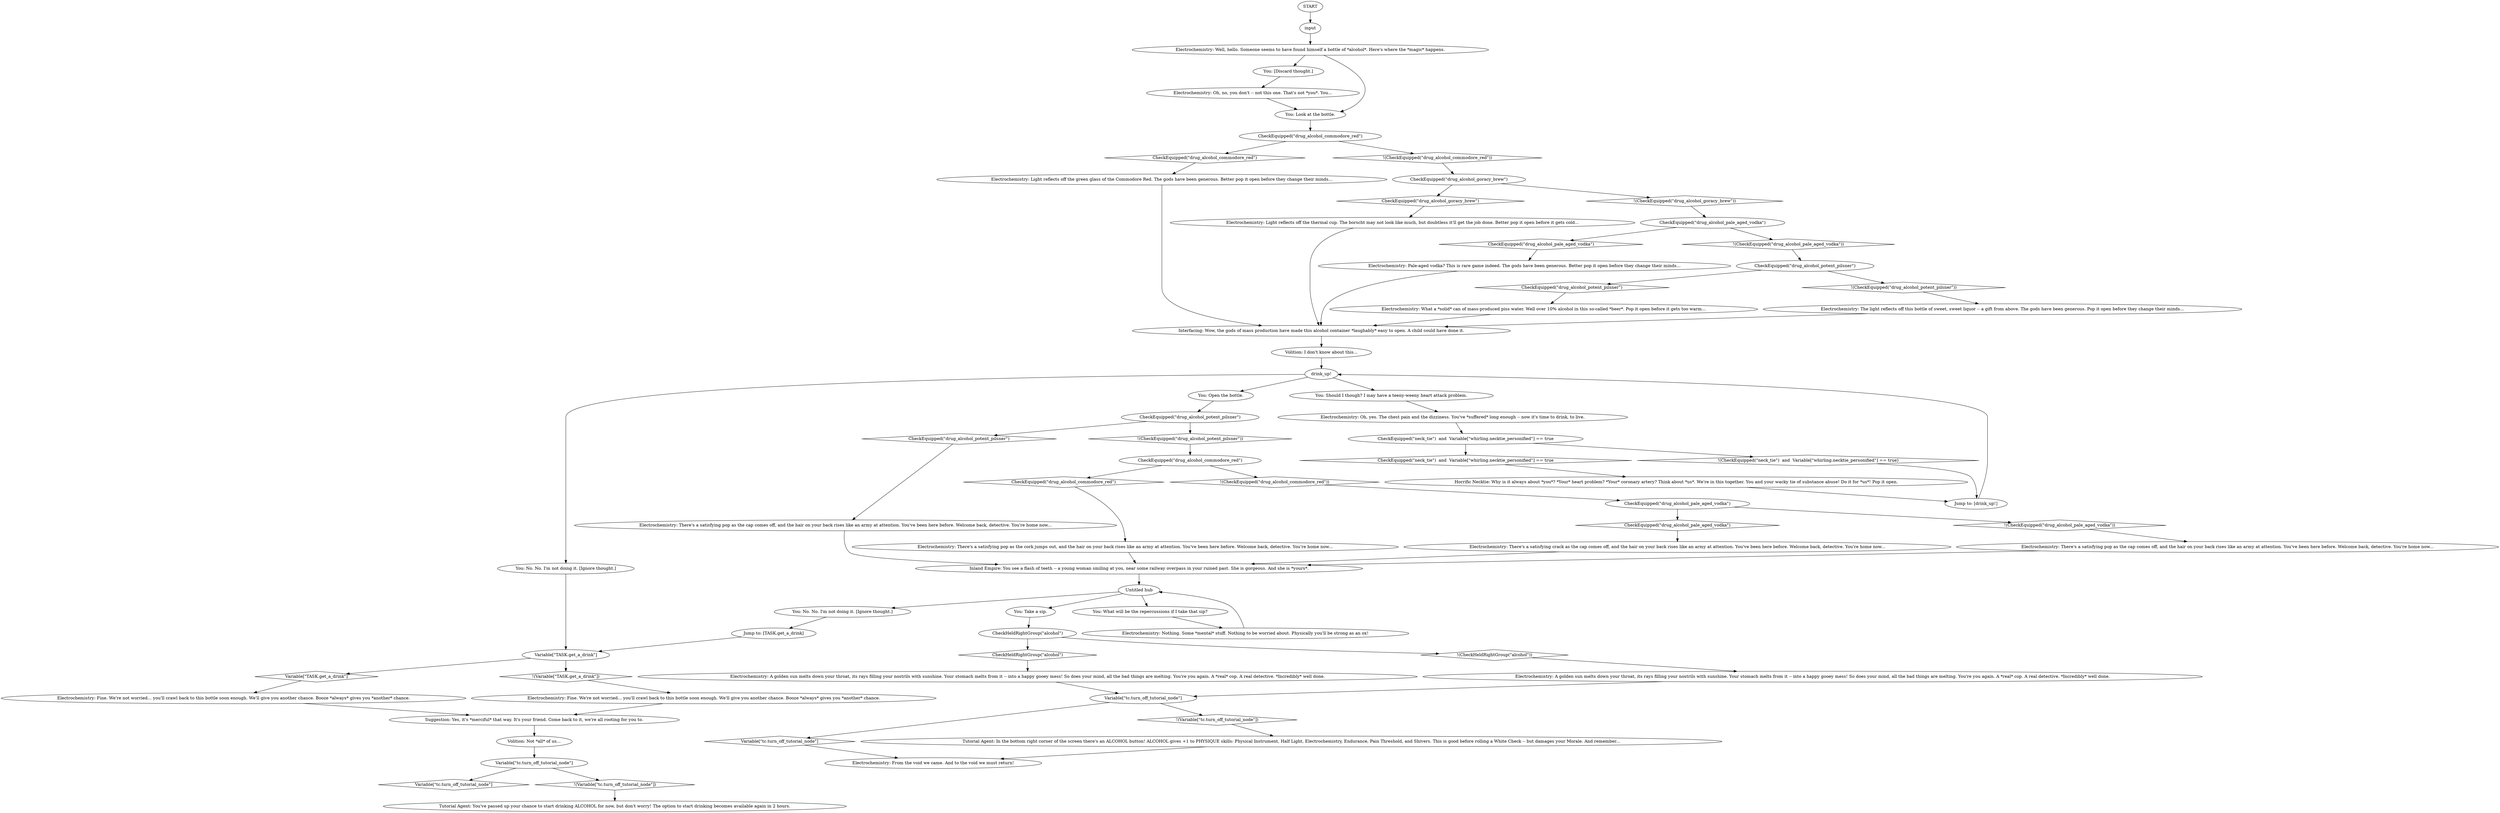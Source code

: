 # INITIATION / ALCOHOL HABIT
# A thought for becoming an alcoholic.
# ==================================================
digraph G {
	  0 [label="START"];
	  1 [label="input"];
	  2 [label="You: Take a sip."];
	  3 [label="Electrochemistry: Oh, yes. The chest pain and the dizziness. You've *suffered* long enough -- now it's time to drink, to live."];
	  4 [label="Electrochemistry: There's a satisfying pop as the cap comes off, and the hair on your back rises like an army at attention. You've been here before. Welcome back, detective. You're home now..."];
	  5 [label="CheckEquipped(\"drug_alcohol_potent_pilsner\")"];
	  6 [label="CheckEquipped(\"drug_alcohol_potent_pilsner\")", shape=diamond];
	  7 [label="!(CheckEquipped(\"drug_alcohol_potent_pilsner\"))", shape=diamond];
	  8 [label="Electrochemistry: Oh, no, you don't -- not this one. That's not *you*. You..."];
	  9 [label="Untitled hub"];
	  10 [label="Electrochemistry: From the void we came. And to the void we must return!"];
	  11 [label="CheckEquipped(\"drug_alcohol_pale_aged_vodka\")"];
	  12 [label="CheckEquipped(\"drug_alcohol_pale_aged_vodka\")", shape=diamond];
	  13 [label="!(CheckEquipped(\"drug_alcohol_pale_aged_vodka\"))", shape=diamond];
	  14 [label="Electrochemistry: Light reflects off the green glass of the Commodore Red. The gods have been generous. Better pop it open before they change their minds..."];
	  15 [label="Variable[\"TASK.get_a_drink\"]"];
	  16 [label="Variable[\"TASK.get_a_drink\"]", shape=diamond];
	  17 [label="!(Variable[\"TASK.get_a_drink\"])", shape=diamond];
	  18 [label="Tutorial Agent: You've passed up your chance to start drinking ALCOHOL for now, but don't worry! The option to start drinking becomes available again in 2 hours."];
	  19 [label="You: No. No. I'm not doing it. [Ignore thought.]"];
	  20 [label="CheckEquipped(\"drug_alcohol_potent_pilsner\")"];
	  21 [label="CheckEquipped(\"drug_alcohol_potent_pilsner\")", shape=diamond];
	  22 [label="!(CheckEquipped(\"drug_alcohol_potent_pilsner\"))", shape=diamond];
	  23 [label="Electrochemistry: There's a satisfying crack as the cap comes off, and the hair on your back rises like an army at attention. You've been here before. Welcome back, detective. You're home now..."];
	  24 [label="Jump to: [TASK.get_a_drink]"];
	  25 [label="You: Open the bottle."];
	  26 [label="CheckEquipped(\"neck_tie\")  and  Variable[\"whirling.necktie_personified\"] == true"];
	  27 [label="CheckEquipped(\"neck_tie\")  and  Variable[\"whirling.necktie_personified\"] == true", shape=diamond];
	  28 [label="!(CheckEquipped(\"neck_tie\")  and  Variable[\"whirling.necktie_personified\"] == true)", shape=diamond];
	  29 [label="Electrochemistry: There's a satisfying pop as the cork jumps out, and the hair on your back rises like an army at attention. You've been here before. Welcome back, detective. You're home now..."];
	  30 [label="Electrochemistry: What a *solid* can of mass-produced piss water. Well over 10% alcohol in this so-called *beer*. Pop it open before it gets too warm..."];
	  31 [label="You: [Discard thought.]"];
	  33 [label="Electrochemistry: Fine. We're not worried... you'll crawl back to this bottle soon enough. We'll give you another chance. Booze *always* gives you *another* chance."];
	  34 [label="You: No. No. I'm not doing it. [Ignore thought.]"];
	  35 [label="CheckEquipped(\"drug_alcohol_commodore_red\")"];
	  36 [label="CheckEquipped(\"drug_alcohol_commodore_red\")", shape=diamond];
	  37 [label="!(CheckEquipped(\"drug_alcohol_commodore_red\"))", shape=diamond];
	  38 [label="drink_up!"];
	  39 [label="Jump to: [drink_up!]"];
	  40 [label="Tutorial Agent: In the bottom right corner of the screen there's an ALCOHOL button! ALCOHOL gives +1 to PHYSIQUE skills: Physical Instrument, Half Light, Electrochemistry, Endurance, Pain Threshold, and Shivers. This is good before rolling a White Check -- but damages your Morale. And remember..."];
	  41 [label="Electrochemistry: Well, hello. Someone seems to have found himself a bottle of *alcohol*. Here's where the *magic* happens."];
	  42 [label="Electrochemistry: Light reflects off the thermal cup. The borscht may not look like much, but doubtless it'll get the job done. Better pop it open before it gets cold..."];
	  43 [label="Electrochemistry: Pale-aged vodka? This is rare game indeed. The gods have been generous. Better pop it open before they change their minds..."];
	  44 [label="Electrochemistry: Fine. We're not worried... you'll crawl back to this bottle soon enough. We'll give you another chance. Booze *always* gives you *another* chance."];
	  45 [label="Variable[\"tc.turn_off_tutorial_node\"]"];
	  46 [label="Variable[\"tc.turn_off_tutorial_node\"]", shape=diamond];
	  47 [label="!(Variable[\"tc.turn_off_tutorial_node\"])", shape=diamond];
	  48 [label="Electrochemistry: There's a satisfying pop as the cap comes off, and the hair on your back rises like an army at attention. You've been here before. Welcome back, detective. You're home now..."];
	  49 [label="CheckEquipped(\"drug_alcohol_pale_aged_vodka\")"];
	  50 [label="CheckEquipped(\"drug_alcohol_pale_aged_vodka\")", shape=diamond];
	  51 [label="!(CheckEquipped(\"drug_alcohol_pale_aged_vodka\"))", shape=diamond];
	  52 [label="Electrochemistry: Nothing. Some *mental* stuff. Nothing to be worried about. Physically you'll be strong as an ox!"];
	  53 [label="CheckHeldRightGroup(\"alcohol\")"];
	  54 [label="CheckHeldRightGroup(\"alcohol\")", shape=diamond];
	  55 [label="!(CheckHeldRightGroup(\"alcohol\"))", shape=diamond];
	  56 [label="Electrochemistry: A golden sun melts down your throat, its rays filling your nostrils with sunshine. Your stomach melts from it -- into a happy gooey mess! So does your mind, all the bad things are melting. You're you again. A *real* cop. A real detective. *Incredibly* well done."];
	  57 [label="Volition: Not *all* of us..."];
	  58 [label="You: What will be the repercussions if I take that sip?"];
	  59 [label="Electrochemistry: A golden sun melts down your throat, its rays filling your nostrils with sunshine. Your stomach melts from it -- into a happy gooey mess! So does your mind, all the bad things are melting. You're you again. A *real* cop. A real detective. *Incredibly* well done."];
	  60 [label="You: Look at the bottle."];
	  61 [label="Inland Empire: You see a flash of teeth -- a young woman smiling at you, near some railway overpass in your ruined past. She is gorgeous. And she is *yours*."];
	  62 [label="Interfacing: Wow, the gods of mass production have made this alcohol container *laughably* easy to open. A child could have done it."];
	  63 [label="Electrochemistry: The light reflects off this bottle of sweet, sweet liquor -- a gift from above. The gods have been generous. Pop it open before they change their minds..."];
	  64 [label="Volition: I don't know about this..."];
	  65 [label="Variable[\"tc.turn_off_tutorial_node\"]"];
	  66 [label="Variable[\"tc.turn_off_tutorial_node\"]", shape=diamond];
	  67 [label="!(Variable[\"tc.turn_off_tutorial_node\"])", shape=diamond];
	  68 [label="Horrific Necktie: Why is it always about *you*? *Your* heart problem? *Your* coronary artery? Think about *us*. We're in this together. You and your wacky tie of substance abuse! Do it for *us*! Pop it open."];
	  69 [label="CheckEquipped(\"drug_alcohol_goracy_brew\")"];
	  70 [label="CheckEquipped(\"drug_alcohol_goracy_brew\")", shape=diamond];
	  71 [label="!(CheckEquipped(\"drug_alcohol_goracy_brew\"))", shape=diamond];
	  72 [label="Suggestion: Yes, it's *merciful* that way. It's your friend. Come back to it, we're all rooting for you to."];
	  73 [label="You: Should I though? I may have a teeny-weeny heart attack problem."];
	  74 [label="CheckEquipped(\"drug_alcohol_commodore_red\")"];
	  75 [label="CheckEquipped(\"drug_alcohol_commodore_red\")", shape=diamond];
	  76 [label="!(CheckEquipped(\"drug_alcohol_commodore_red\"))", shape=diamond];
	  0 -> 1
	  1 -> 41
	  2 -> 53
	  3 -> 26
	  4 -> 61
	  5 -> 6
	  5 -> 7
	  6 -> 30
	  7 -> 63
	  8 -> 60
	  9 -> 58
	  9 -> 2
	  9 -> 34
	  11 -> 12
	  11 -> 13
	  12 -> 23
	  13 -> 4
	  14 -> 62
	  15 -> 16
	  15 -> 17
	  16 -> 33
	  17 -> 44
	  19 -> 15
	  20 -> 21
	  20 -> 22
	  21 -> 48
	  22 -> 35
	  23 -> 61
	  24 -> 15
	  25 -> 20
	  26 -> 27
	  26 -> 28
	  27 -> 68
	  28 -> 39
	  29 -> 61
	  30 -> 62
	  31 -> 8
	  33 -> 72
	  34 -> 24
	  35 -> 36
	  35 -> 37
	  36 -> 29
	  37 -> 11
	  38 -> 73
	  38 -> 25
	  38 -> 19
	  39 -> 38
	  40 -> 10
	  41 -> 60
	  41 -> 31
	  42 -> 62
	  43 -> 62
	  44 -> 72
	  45 -> 46
	  45 -> 47
	  46 -> 10
	  47 -> 40
	  48 -> 61
	  49 -> 50
	  49 -> 51
	  50 -> 43
	  51 -> 5
	  52 -> 9
	  53 -> 54
	  53 -> 55
	  54 -> 56
	  55 -> 59
	  56 -> 45
	  57 -> 65
	  58 -> 52
	  59 -> 45
	  60 -> 74
	  61 -> 9
	  62 -> 64
	  63 -> 62
	  64 -> 38
	  65 -> 66
	  65 -> 67
	  67 -> 18
	  68 -> 39
	  69 -> 70
	  69 -> 71
	  70 -> 42
	  71 -> 49
	  72 -> 57
	  73 -> 3
	  74 -> 75
	  74 -> 76
	  75 -> 14
	  76 -> 69
}

